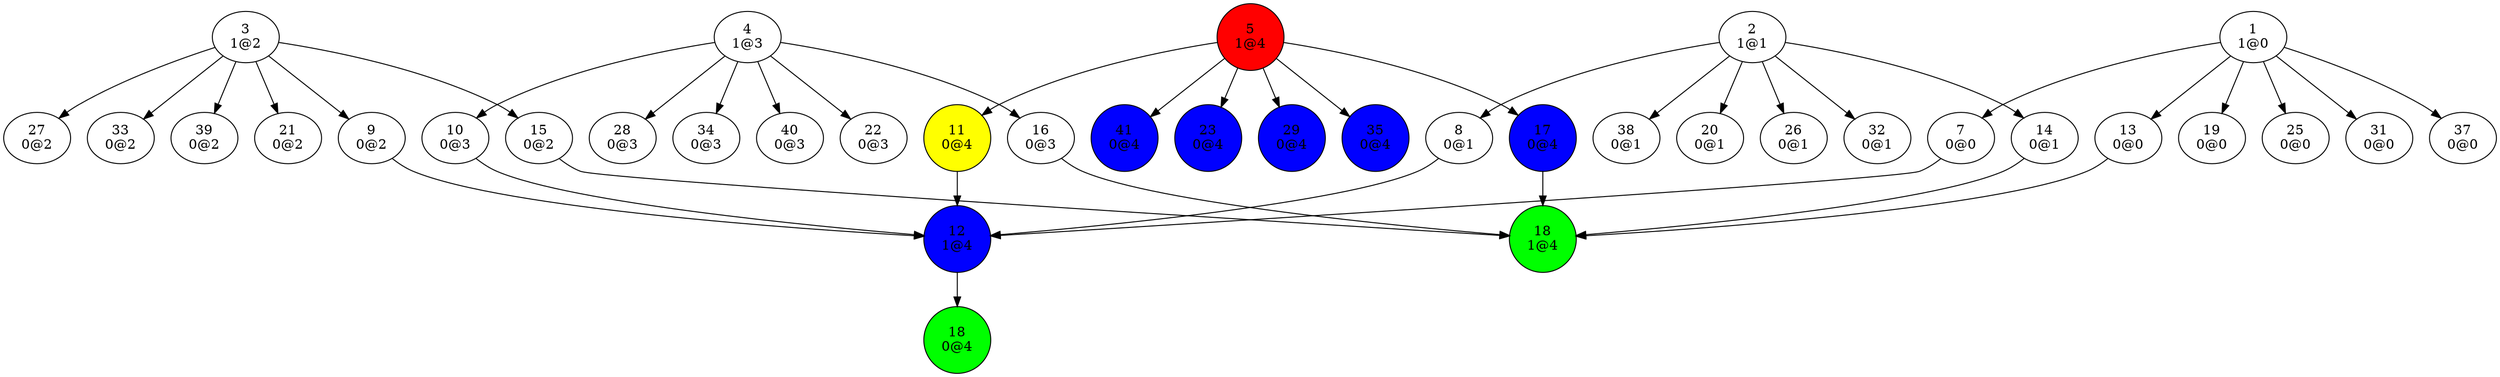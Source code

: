 digraph {
"1
1@0"->"7
0@0";
"1
1@0"->"13
0@0";
"1
1@0"->"19
0@0";
"1
1@0"->"25
0@0";
"1
1@0"->"31
0@0";
"1
1@0"->"37
0@0";
"2
1@1"->"8
0@1";
"2
1@1"->"14
0@1";
"2
1@1"->"20
0@1";
"2
1@1"->"26
0@1";
"2
1@1"->"32
0@1";
"2
1@1"->"38
0@1";
"3
1@2"->"9
0@2";
"3
1@2"->"15
0@2";
"3
1@2"->"21
0@2";
"3
1@2"->"27
0@2";
"3
1@2"->"33
0@2";
"3
1@2"->"39
0@2";
"4
1@3"->"10
0@3";
"4
1@3"->"16
0@3";
"4
1@3"->"22
0@3";
"4
1@3"->"28
0@3";
"4
1@3"->"34
0@3";
"4
1@3"->"40
0@3";
"5
1@4"->"11
0@4";
"5
1@4"->"17
0@4";
"5
1@4"->"23
0@4";
"5
1@4"->"29
0@4";
"5
1@4"->"35
0@4";
"5
1@4"->"41
0@4";
"7
0@0"->"12
1@4";
"8
0@1"->"12
1@4";
"9
0@2"->"12
1@4";
"10
0@3"->"12
1@4";
"11
0@4"->"12
1@4";
"12
1@4"->"18
0@4";
"13
0@0"->"18
1@4";
"14
0@1"->"18
1@4";
"15
0@2"->"18
1@4";
"16
0@3"->"18
1@4";
"17
0@4"->"18
1@4";
"18
0@4";
"18
1@4";
"19
0@0";
"20
0@1";
"21
0@2";
"22
0@3";
"23
0@4";
"25
0@0";
"26
0@1";
"27
0@2";
"28
0@3";
"29
0@4";
"31
0@0";
"32
0@1";
"33
0@2";
"34
0@3";
"35
0@4";
"37
0@0";
"38
0@1";
"39
0@2";
"40
0@3";
"41
0@4";
"5
1@4"[shape=circle, style=filled, fillcolor=red];
"11
0@4"[shape=circle, style=filled, fillcolor=yellow];
"12
1@4"[shape=circle, style=filled, fillcolor=blue];
"17
0@4"[shape=circle, style=filled, fillcolor=blue];
"18
0@4"[shape=circle, style=filled, fillcolor=green];
"18
1@4"[shape=circle, style=filled, fillcolor=green];
"23
0@4"[shape=circle, style=filled, fillcolor=blue];
"29
0@4"[shape=circle, style=filled, fillcolor=blue];
"35
0@4"[shape=circle, style=filled, fillcolor=blue];
"41
0@4"[shape=circle, style=filled, fillcolor=blue];
}